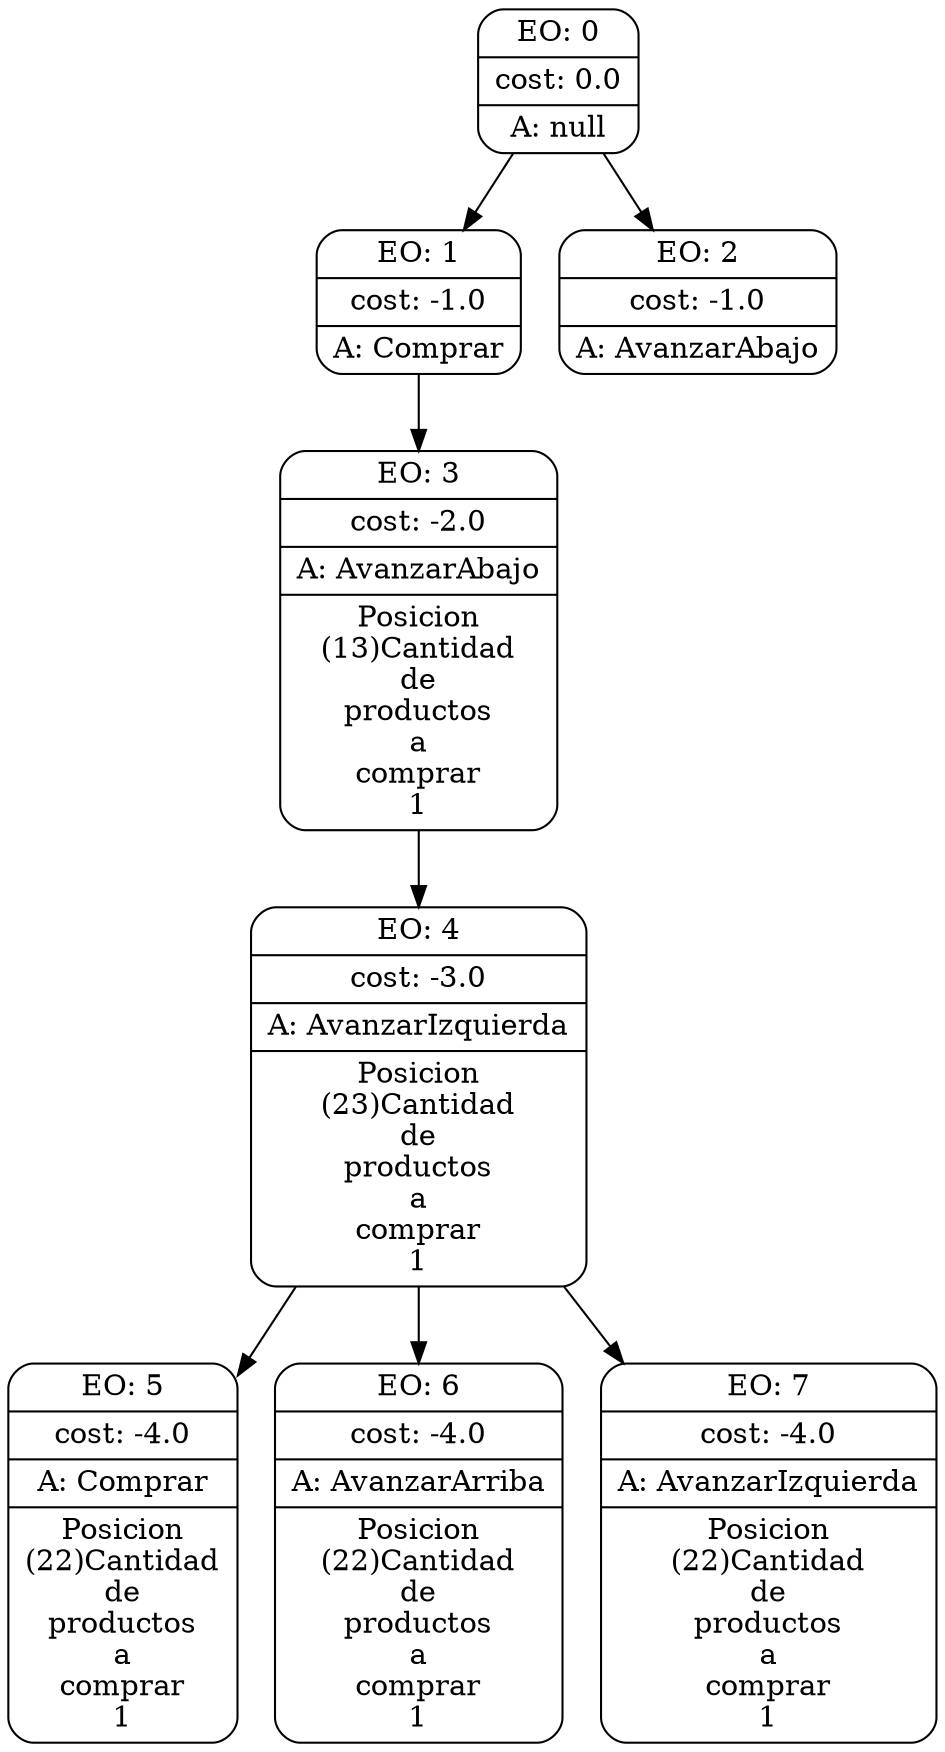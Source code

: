 digraph g {
node [shape = Mrecord];
nodo0[label="{EO: 0|cost: 0.0|A: null}"]
nodo1[label="{EO: 1|cost: -1.0|A: Comprar}"]
nodo3[label="{EO: 3|cost: -2.0|A: AvanzarAbajo|Posicion\n(13)
Cantidad\nde\nproductos\na\ncomprar\n1}"]
nodo4[label="{EO: 4|cost: -3.0|A: AvanzarIzquierda|Posicion\n(23)
Cantidad\nde\nproductos\na\ncomprar\n1}"]
nodo5[label="{EO: 5|cost: -4.0|A: Comprar|Posicion\n(22)
Cantidad\nde\nproductos\na\ncomprar\n1}"]

nodo4 -> nodo5;
nodo6[label="{EO: 6|cost: -4.0|A: AvanzarArriba|Posicion\n(22)
Cantidad\nde\nproductos\na\ncomprar\n1}"]

nodo4 -> nodo6;
nodo7[label="{EO: 7|cost: -4.0|A: AvanzarIzquierda|Posicion\n(22)
Cantidad\nde\nproductos\na\ncomprar\n1}"]

nodo4 -> nodo7;

nodo3 -> nodo4;

nodo1 -> nodo3;

nodo0 -> nodo1;
nodo2[label="{EO: 2|cost: -1.0|A: AvanzarAbajo}"]

nodo0 -> nodo2;


}